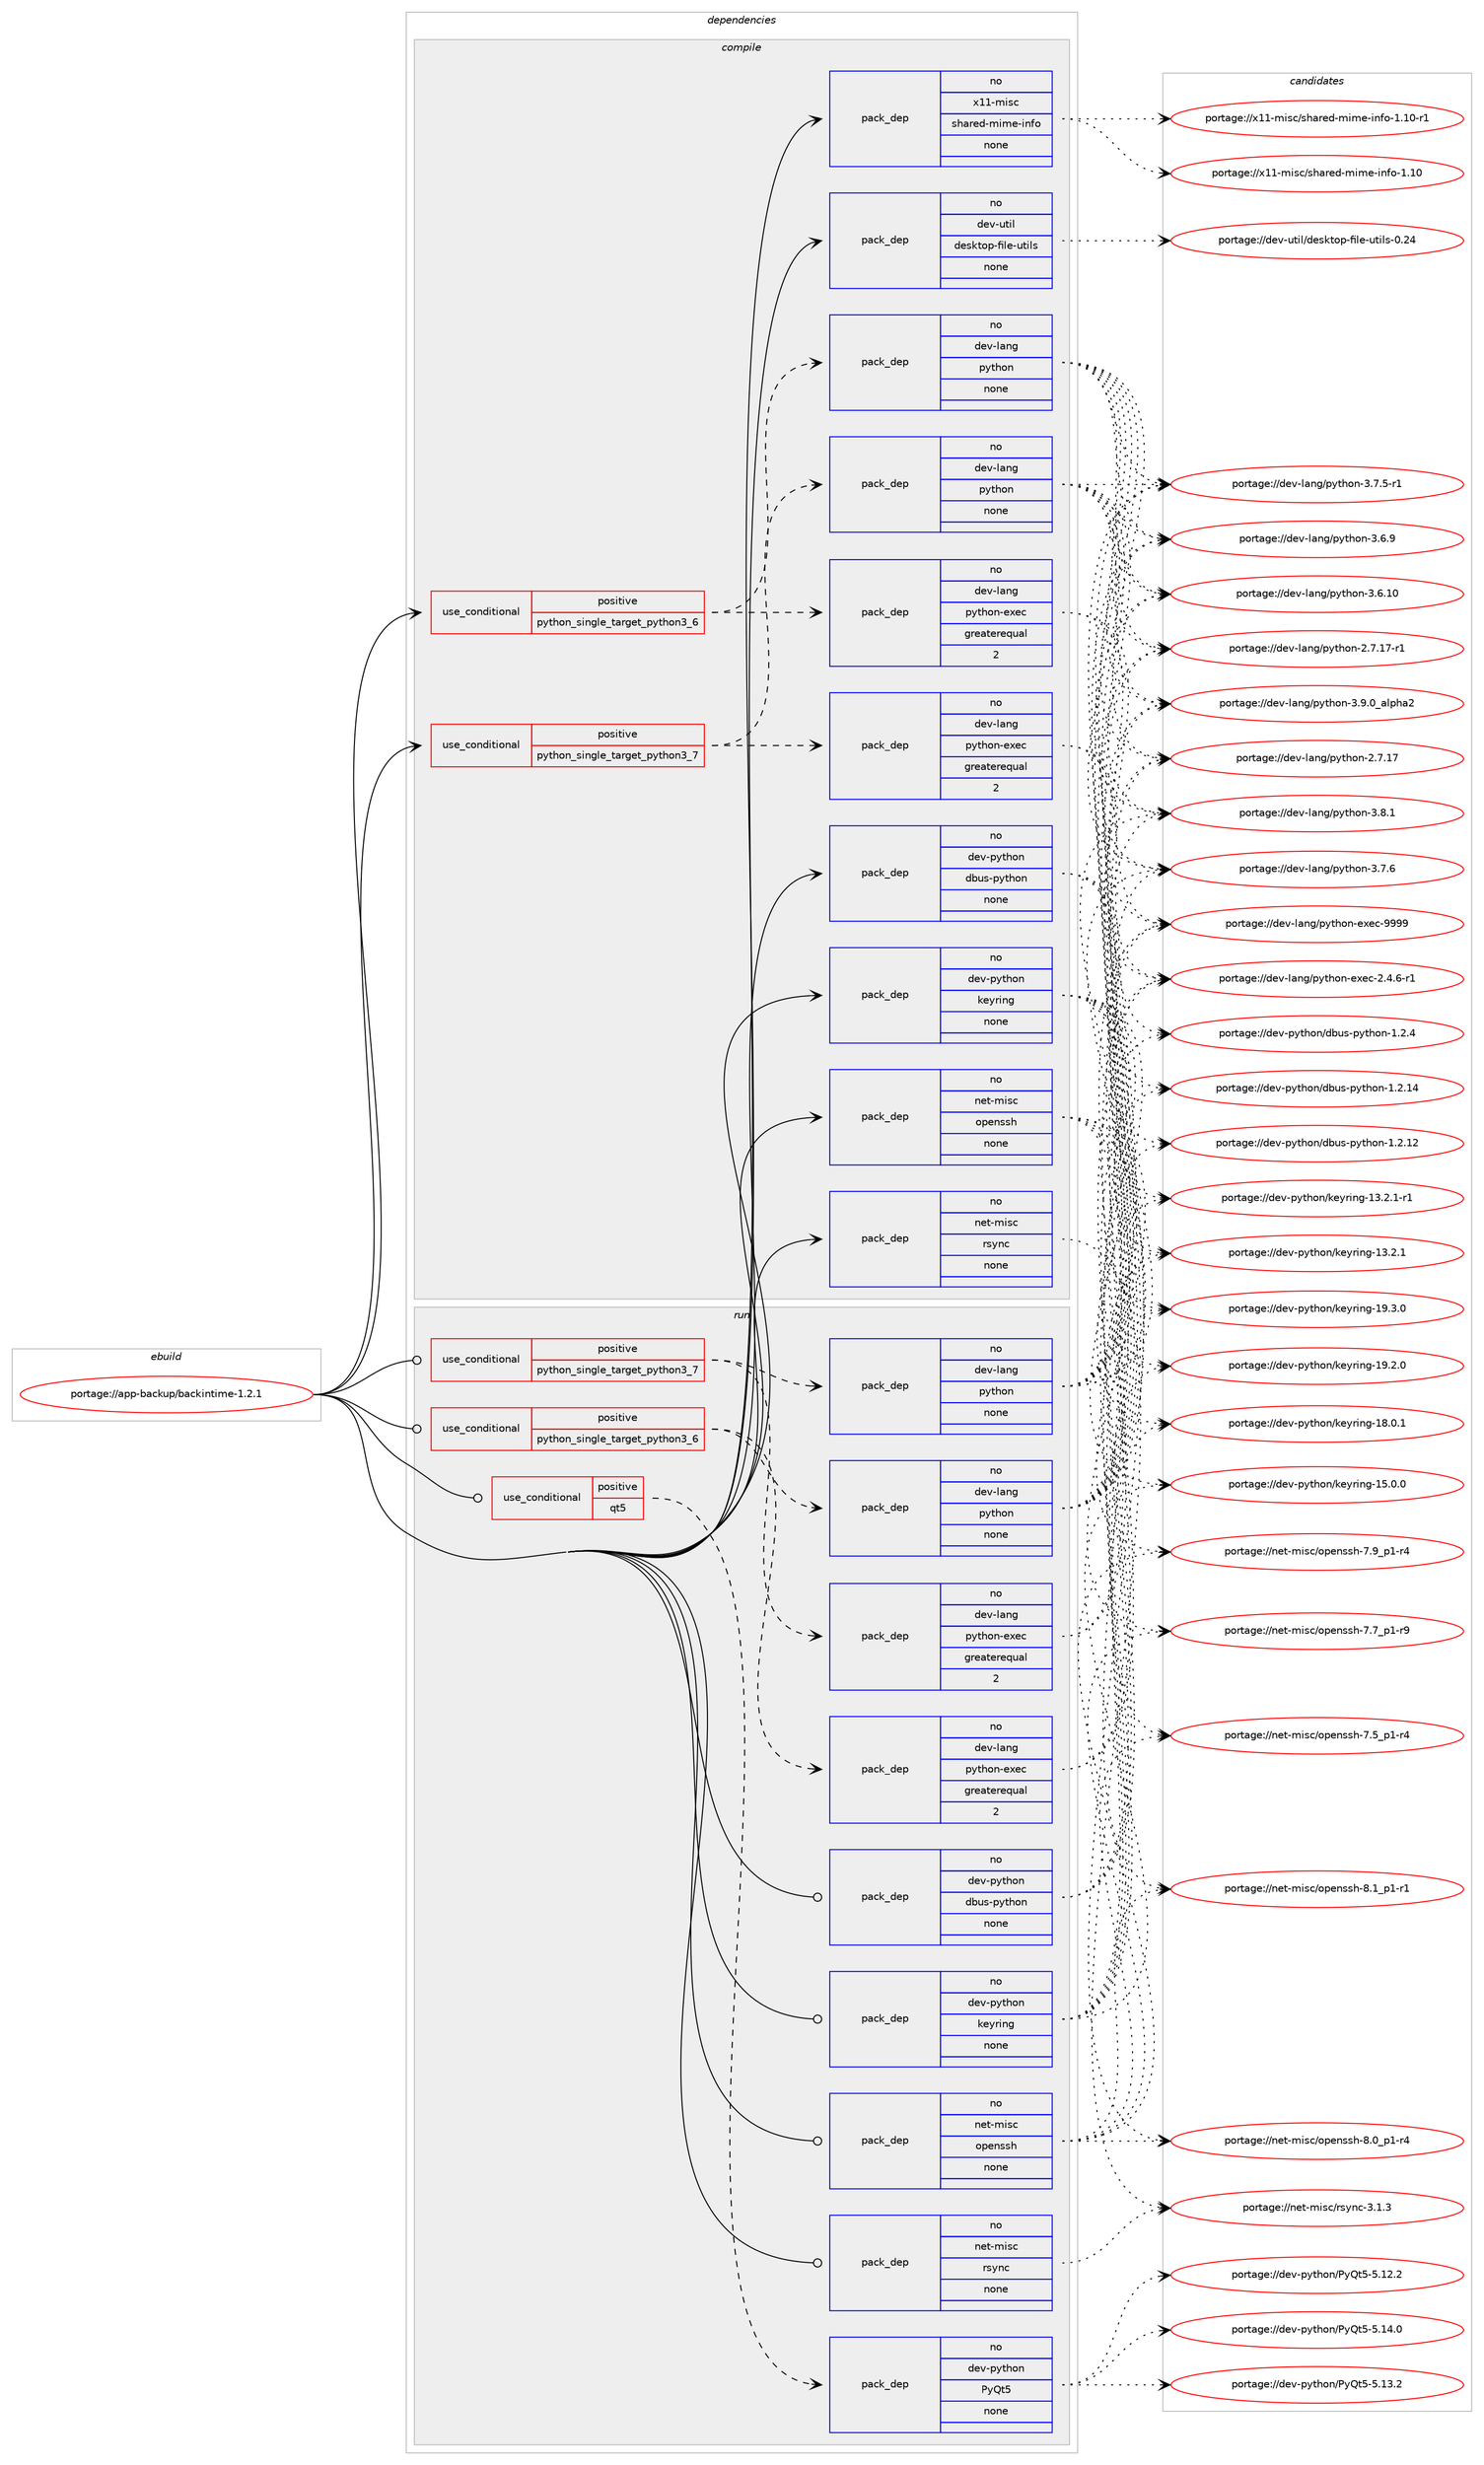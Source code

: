 digraph prolog {

# *************
# Graph options
# *************

newrank=true;
concentrate=true;
compound=true;
graph [rankdir=LR,fontname=Helvetica,fontsize=10,ranksep=1.5];#, ranksep=2.5, nodesep=0.2];
edge  [arrowhead=vee];
node  [fontname=Helvetica,fontsize=10];

# **********
# The ebuild
# **********

subgraph cluster_leftcol {
color=gray;
rank=same;
label=<<i>ebuild</i>>;
id [label="portage://app-backup/backintime-1.2.1", color=red, width=4, href="../app-backup/backintime-1.2.1.svg"];
}

# ****************
# The dependencies
# ****************

subgraph cluster_midcol {
color=gray;
label=<<i>dependencies</i>>;
subgraph cluster_compile {
fillcolor="#eeeeee";
style=filled;
label=<<i>compile</i>>;
subgraph cond152803 {
dependency647696 [label=<<TABLE BORDER="0" CELLBORDER="1" CELLSPACING="0" CELLPADDING="4"><TR><TD ROWSPAN="3" CELLPADDING="10">use_conditional</TD></TR><TR><TD>positive</TD></TR><TR><TD>python_single_target_python3_6</TD></TR></TABLE>>, shape=none, color=red];
subgraph pack486272 {
dependency647697 [label=<<TABLE BORDER="0" CELLBORDER="1" CELLSPACING="0" CELLPADDING="4" WIDTH="220"><TR><TD ROWSPAN="6" CELLPADDING="30">pack_dep</TD></TR><TR><TD WIDTH="110">no</TD></TR><TR><TD>dev-lang</TD></TR><TR><TD>python</TD></TR><TR><TD>none</TD></TR><TR><TD></TD></TR></TABLE>>, shape=none, color=blue];
}
dependency647696:e -> dependency647697:w [weight=20,style="dashed",arrowhead="vee"];
subgraph pack486273 {
dependency647698 [label=<<TABLE BORDER="0" CELLBORDER="1" CELLSPACING="0" CELLPADDING="4" WIDTH="220"><TR><TD ROWSPAN="6" CELLPADDING="30">pack_dep</TD></TR><TR><TD WIDTH="110">no</TD></TR><TR><TD>dev-lang</TD></TR><TR><TD>python-exec</TD></TR><TR><TD>greaterequal</TD></TR><TR><TD>2</TD></TR></TABLE>>, shape=none, color=blue];
}
dependency647696:e -> dependency647698:w [weight=20,style="dashed",arrowhead="vee"];
}
id:e -> dependency647696:w [weight=20,style="solid",arrowhead="vee"];
subgraph cond152804 {
dependency647699 [label=<<TABLE BORDER="0" CELLBORDER="1" CELLSPACING="0" CELLPADDING="4"><TR><TD ROWSPAN="3" CELLPADDING="10">use_conditional</TD></TR><TR><TD>positive</TD></TR><TR><TD>python_single_target_python3_7</TD></TR></TABLE>>, shape=none, color=red];
subgraph pack486274 {
dependency647700 [label=<<TABLE BORDER="0" CELLBORDER="1" CELLSPACING="0" CELLPADDING="4" WIDTH="220"><TR><TD ROWSPAN="6" CELLPADDING="30">pack_dep</TD></TR><TR><TD WIDTH="110">no</TD></TR><TR><TD>dev-lang</TD></TR><TR><TD>python</TD></TR><TR><TD>none</TD></TR><TR><TD></TD></TR></TABLE>>, shape=none, color=blue];
}
dependency647699:e -> dependency647700:w [weight=20,style="dashed",arrowhead="vee"];
subgraph pack486275 {
dependency647701 [label=<<TABLE BORDER="0" CELLBORDER="1" CELLSPACING="0" CELLPADDING="4" WIDTH="220"><TR><TD ROWSPAN="6" CELLPADDING="30">pack_dep</TD></TR><TR><TD WIDTH="110">no</TD></TR><TR><TD>dev-lang</TD></TR><TR><TD>python-exec</TD></TR><TR><TD>greaterequal</TD></TR><TR><TD>2</TD></TR></TABLE>>, shape=none, color=blue];
}
dependency647699:e -> dependency647701:w [weight=20,style="dashed",arrowhead="vee"];
}
id:e -> dependency647699:w [weight=20,style="solid",arrowhead="vee"];
subgraph pack486276 {
dependency647702 [label=<<TABLE BORDER="0" CELLBORDER="1" CELLSPACING="0" CELLPADDING="4" WIDTH="220"><TR><TD ROWSPAN="6" CELLPADDING="30">pack_dep</TD></TR><TR><TD WIDTH="110">no</TD></TR><TR><TD>dev-python</TD></TR><TR><TD>dbus-python</TD></TR><TR><TD>none</TD></TR><TR><TD></TD></TR></TABLE>>, shape=none, color=blue];
}
id:e -> dependency647702:w [weight=20,style="solid",arrowhead="vee"];
subgraph pack486277 {
dependency647703 [label=<<TABLE BORDER="0" CELLBORDER="1" CELLSPACING="0" CELLPADDING="4" WIDTH="220"><TR><TD ROWSPAN="6" CELLPADDING="30">pack_dep</TD></TR><TR><TD WIDTH="110">no</TD></TR><TR><TD>dev-python</TD></TR><TR><TD>keyring</TD></TR><TR><TD>none</TD></TR><TR><TD></TD></TR></TABLE>>, shape=none, color=blue];
}
id:e -> dependency647703:w [weight=20,style="solid",arrowhead="vee"];
subgraph pack486278 {
dependency647704 [label=<<TABLE BORDER="0" CELLBORDER="1" CELLSPACING="0" CELLPADDING="4" WIDTH="220"><TR><TD ROWSPAN="6" CELLPADDING="30">pack_dep</TD></TR><TR><TD WIDTH="110">no</TD></TR><TR><TD>dev-util</TD></TR><TR><TD>desktop-file-utils</TD></TR><TR><TD>none</TD></TR><TR><TD></TD></TR></TABLE>>, shape=none, color=blue];
}
id:e -> dependency647704:w [weight=20,style="solid",arrowhead="vee"];
subgraph pack486279 {
dependency647705 [label=<<TABLE BORDER="0" CELLBORDER="1" CELLSPACING="0" CELLPADDING="4" WIDTH="220"><TR><TD ROWSPAN="6" CELLPADDING="30">pack_dep</TD></TR><TR><TD WIDTH="110">no</TD></TR><TR><TD>net-misc</TD></TR><TR><TD>openssh</TD></TR><TR><TD>none</TD></TR><TR><TD></TD></TR></TABLE>>, shape=none, color=blue];
}
id:e -> dependency647705:w [weight=20,style="solid",arrowhead="vee"];
subgraph pack486280 {
dependency647706 [label=<<TABLE BORDER="0" CELLBORDER="1" CELLSPACING="0" CELLPADDING="4" WIDTH="220"><TR><TD ROWSPAN="6" CELLPADDING="30">pack_dep</TD></TR><TR><TD WIDTH="110">no</TD></TR><TR><TD>net-misc</TD></TR><TR><TD>rsync</TD></TR><TR><TD>none</TD></TR><TR><TD></TD></TR></TABLE>>, shape=none, color=blue];
}
id:e -> dependency647706:w [weight=20,style="solid",arrowhead="vee"];
subgraph pack486281 {
dependency647707 [label=<<TABLE BORDER="0" CELLBORDER="1" CELLSPACING="0" CELLPADDING="4" WIDTH="220"><TR><TD ROWSPAN="6" CELLPADDING="30">pack_dep</TD></TR><TR><TD WIDTH="110">no</TD></TR><TR><TD>x11-misc</TD></TR><TR><TD>shared-mime-info</TD></TR><TR><TD>none</TD></TR><TR><TD></TD></TR></TABLE>>, shape=none, color=blue];
}
id:e -> dependency647707:w [weight=20,style="solid",arrowhead="vee"];
}
subgraph cluster_compileandrun {
fillcolor="#eeeeee";
style=filled;
label=<<i>compile and run</i>>;
}
subgraph cluster_run {
fillcolor="#eeeeee";
style=filled;
label=<<i>run</i>>;
subgraph cond152805 {
dependency647708 [label=<<TABLE BORDER="0" CELLBORDER="1" CELLSPACING="0" CELLPADDING="4"><TR><TD ROWSPAN="3" CELLPADDING="10">use_conditional</TD></TR><TR><TD>positive</TD></TR><TR><TD>python_single_target_python3_6</TD></TR></TABLE>>, shape=none, color=red];
subgraph pack486282 {
dependency647709 [label=<<TABLE BORDER="0" CELLBORDER="1" CELLSPACING="0" CELLPADDING="4" WIDTH="220"><TR><TD ROWSPAN="6" CELLPADDING="30">pack_dep</TD></TR><TR><TD WIDTH="110">no</TD></TR><TR><TD>dev-lang</TD></TR><TR><TD>python</TD></TR><TR><TD>none</TD></TR><TR><TD></TD></TR></TABLE>>, shape=none, color=blue];
}
dependency647708:e -> dependency647709:w [weight=20,style="dashed",arrowhead="vee"];
subgraph pack486283 {
dependency647710 [label=<<TABLE BORDER="0" CELLBORDER="1" CELLSPACING="0" CELLPADDING="4" WIDTH="220"><TR><TD ROWSPAN="6" CELLPADDING="30">pack_dep</TD></TR><TR><TD WIDTH="110">no</TD></TR><TR><TD>dev-lang</TD></TR><TR><TD>python-exec</TD></TR><TR><TD>greaterequal</TD></TR><TR><TD>2</TD></TR></TABLE>>, shape=none, color=blue];
}
dependency647708:e -> dependency647710:w [weight=20,style="dashed",arrowhead="vee"];
}
id:e -> dependency647708:w [weight=20,style="solid",arrowhead="odot"];
subgraph cond152806 {
dependency647711 [label=<<TABLE BORDER="0" CELLBORDER="1" CELLSPACING="0" CELLPADDING="4"><TR><TD ROWSPAN="3" CELLPADDING="10">use_conditional</TD></TR><TR><TD>positive</TD></TR><TR><TD>python_single_target_python3_7</TD></TR></TABLE>>, shape=none, color=red];
subgraph pack486284 {
dependency647712 [label=<<TABLE BORDER="0" CELLBORDER="1" CELLSPACING="0" CELLPADDING="4" WIDTH="220"><TR><TD ROWSPAN="6" CELLPADDING="30">pack_dep</TD></TR><TR><TD WIDTH="110">no</TD></TR><TR><TD>dev-lang</TD></TR><TR><TD>python</TD></TR><TR><TD>none</TD></TR><TR><TD></TD></TR></TABLE>>, shape=none, color=blue];
}
dependency647711:e -> dependency647712:w [weight=20,style="dashed",arrowhead="vee"];
subgraph pack486285 {
dependency647713 [label=<<TABLE BORDER="0" CELLBORDER="1" CELLSPACING="0" CELLPADDING="4" WIDTH="220"><TR><TD ROWSPAN="6" CELLPADDING="30">pack_dep</TD></TR><TR><TD WIDTH="110">no</TD></TR><TR><TD>dev-lang</TD></TR><TR><TD>python-exec</TD></TR><TR><TD>greaterequal</TD></TR><TR><TD>2</TD></TR></TABLE>>, shape=none, color=blue];
}
dependency647711:e -> dependency647713:w [weight=20,style="dashed",arrowhead="vee"];
}
id:e -> dependency647711:w [weight=20,style="solid",arrowhead="odot"];
subgraph cond152807 {
dependency647714 [label=<<TABLE BORDER="0" CELLBORDER="1" CELLSPACING="0" CELLPADDING="4"><TR><TD ROWSPAN="3" CELLPADDING="10">use_conditional</TD></TR><TR><TD>positive</TD></TR><TR><TD>qt5</TD></TR></TABLE>>, shape=none, color=red];
subgraph pack486286 {
dependency647715 [label=<<TABLE BORDER="0" CELLBORDER="1" CELLSPACING="0" CELLPADDING="4" WIDTH="220"><TR><TD ROWSPAN="6" CELLPADDING="30">pack_dep</TD></TR><TR><TD WIDTH="110">no</TD></TR><TR><TD>dev-python</TD></TR><TR><TD>PyQt5</TD></TR><TR><TD>none</TD></TR><TR><TD></TD></TR></TABLE>>, shape=none, color=blue];
}
dependency647714:e -> dependency647715:w [weight=20,style="dashed",arrowhead="vee"];
}
id:e -> dependency647714:w [weight=20,style="solid",arrowhead="odot"];
subgraph pack486287 {
dependency647716 [label=<<TABLE BORDER="0" CELLBORDER="1" CELLSPACING="0" CELLPADDING="4" WIDTH="220"><TR><TD ROWSPAN="6" CELLPADDING="30">pack_dep</TD></TR><TR><TD WIDTH="110">no</TD></TR><TR><TD>dev-python</TD></TR><TR><TD>dbus-python</TD></TR><TR><TD>none</TD></TR><TR><TD></TD></TR></TABLE>>, shape=none, color=blue];
}
id:e -> dependency647716:w [weight=20,style="solid",arrowhead="odot"];
subgraph pack486288 {
dependency647717 [label=<<TABLE BORDER="0" CELLBORDER="1" CELLSPACING="0" CELLPADDING="4" WIDTH="220"><TR><TD ROWSPAN="6" CELLPADDING="30">pack_dep</TD></TR><TR><TD WIDTH="110">no</TD></TR><TR><TD>dev-python</TD></TR><TR><TD>keyring</TD></TR><TR><TD>none</TD></TR><TR><TD></TD></TR></TABLE>>, shape=none, color=blue];
}
id:e -> dependency647717:w [weight=20,style="solid",arrowhead="odot"];
subgraph pack486289 {
dependency647718 [label=<<TABLE BORDER="0" CELLBORDER="1" CELLSPACING="0" CELLPADDING="4" WIDTH="220"><TR><TD ROWSPAN="6" CELLPADDING="30">pack_dep</TD></TR><TR><TD WIDTH="110">no</TD></TR><TR><TD>net-misc</TD></TR><TR><TD>openssh</TD></TR><TR><TD>none</TD></TR><TR><TD></TD></TR></TABLE>>, shape=none, color=blue];
}
id:e -> dependency647718:w [weight=20,style="solid",arrowhead="odot"];
subgraph pack486290 {
dependency647719 [label=<<TABLE BORDER="0" CELLBORDER="1" CELLSPACING="0" CELLPADDING="4" WIDTH="220"><TR><TD ROWSPAN="6" CELLPADDING="30">pack_dep</TD></TR><TR><TD WIDTH="110">no</TD></TR><TR><TD>net-misc</TD></TR><TR><TD>rsync</TD></TR><TR><TD>none</TD></TR><TR><TD></TD></TR></TABLE>>, shape=none, color=blue];
}
id:e -> dependency647719:w [weight=20,style="solid",arrowhead="odot"];
}
}

# **************
# The candidates
# **************

subgraph cluster_choices {
rank=same;
color=gray;
label=<<i>candidates</i>>;

subgraph choice486272 {
color=black;
nodesep=1;
choice10010111845108971101034711212111610411111045514657464895971081121049750 [label="portage://dev-lang/python-3.9.0_alpha2", color=red, width=4,href="../dev-lang/python-3.9.0_alpha2.svg"];
choice100101118451089711010347112121116104111110455146564649 [label="portage://dev-lang/python-3.8.1", color=red, width=4,href="../dev-lang/python-3.8.1.svg"];
choice100101118451089711010347112121116104111110455146554654 [label="portage://dev-lang/python-3.7.6", color=red, width=4,href="../dev-lang/python-3.7.6.svg"];
choice1001011184510897110103471121211161041111104551465546534511449 [label="portage://dev-lang/python-3.7.5-r1", color=red, width=4,href="../dev-lang/python-3.7.5-r1.svg"];
choice100101118451089711010347112121116104111110455146544657 [label="portage://dev-lang/python-3.6.9", color=red, width=4,href="../dev-lang/python-3.6.9.svg"];
choice10010111845108971101034711212111610411111045514654464948 [label="portage://dev-lang/python-3.6.10", color=red, width=4,href="../dev-lang/python-3.6.10.svg"];
choice100101118451089711010347112121116104111110455046554649554511449 [label="portage://dev-lang/python-2.7.17-r1", color=red, width=4,href="../dev-lang/python-2.7.17-r1.svg"];
choice10010111845108971101034711212111610411111045504655464955 [label="portage://dev-lang/python-2.7.17", color=red, width=4,href="../dev-lang/python-2.7.17.svg"];
dependency647697:e -> choice10010111845108971101034711212111610411111045514657464895971081121049750:w [style=dotted,weight="100"];
dependency647697:e -> choice100101118451089711010347112121116104111110455146564649:w [style=dotted,weight="100"];
dependency647697:e -> choice100101118451089711010347112121116104111110455146554654:w [style=dotted,weight="100"];
dependency647697:e -> choice1001011184510897110103471121211161041111104551465546534511449:w [style=dotted,weight="100"];
dependency647697:e -> choice100101118451089711010347112121116104111110455146544657:w [style=dotted,weight="100"];
dependency647697:e -> choice10010111845108971101034711212111610411111045514654464948:w [style=dotted,weight="100"];
dependency647697:e -> choice100101118451089711010347112121116104111110455046554649554511449:w [style=dotted,weight="100"];
dependency647697:e -> choice10010111845108971101034711212111610411111045504655464955:w [style=dotted,weight="100"];
}
subgraph choice486273 {
color=black;
nodesep=1;
choice10010111845108971101034711212111610411111045101120101994557575757 [label="portage://dev-lang/python-exec-9999", color=red, width=4,href="../dev-lang/python-exec-9999.svg"];
choice10010111845108971101034711212111610411111045101120101994550465246544511449 [label="portage://dev-lang/python-exec-2.4.6-r1", color=red, width=4,href="../dev-lang/python-exec-2.4.6-r1.svg"];
dependency647698:e -> choice10010111845108971101034711212111610411111045101120101994557575757:w [style=dotted,weight="100"];
dependency647698:e -> choice10010111845108971101034711212111610411111045101120101994550465246544511449:w [style=dotted,weight="100"];
}
subgraph choice486274 {
color=black;
nodesep=1;
choice10010111845108971101034711212111610411111045514657464895971081121049750 [label="portage://dev-lang/python-3.9.0_alpha2", color=red, width=4,href="../dev-lang/python-3.9.0_alpha2.svg"];
choice100101118451089711010347112121116104111110455146564649 [label="portage://dev-lang/python-3.8.1", color=red, width=4,href="../dev-lang/python-3.8.1.svg"];
choice100101118451089711010347112121116104111110455146554654 [label="portage://dev-lang/python-3.7.6", color=red, width=4,href="../dev-lang/python-3.7.6.svg"];
choice1001011184510897110103471121211161041111104551465546534511449 [label="portage://dev-lang/python-3.7.5-r1", color=red, width=4,href="../dev-lang/python-3.7.5-r1.svg"];
choice100101118451089711010347112121116104111110455146544657 [label="portage://dev-lang/python-3.6.9", color=red, width=4,href="../dev-lang/python-3.6.9.svg"];
choice10010111845108971101034711212111610411111045514654464948 [label="portage://dev-lang/python-3.6.10", color=red, width=4,href="../dev-lang/python-3.6.10.svg"];
choice100101118451089711010347112121116104111110455046554649554511449 [label="portage://dev-lang/python-2.7.17-r1", color=red, width=4,href="../dev-lang/python-2.7.17-r1.svg"];
choice10010111845108971101034711212111610411111045504655464955 [label="portage://dev-lang/python-2.7.17", color=red, width=4,href="../dev-lang/python-2.7.17.svg"];
dependency647700:e -> choice10010111845108971101034711212111610411111045514657464895971081121049750:w [style=dotted,weight="100"];
dependency647700:e -> choice100101118451089711010347112121116104111110455146564649:w [style=dotted,weight="100"];
dependency647700:e -> choice100101118451089711010347112121116104111110455146554654:w [style=dotted,weight="100"];
dependency647700:e -> choice1001011184510897110103471121211161041111104551465546534511449:w [style=dotted,weight="100"];
dependency647700:e -> choice100101118451089711010347112121116104111110455146544657:w [style=dotted,weight="100"];
dependency647700:e -> choice10010111845108971101034711212111610411111045514654464948:w [style=dotted,weight="100"];
dependency647700:e -> choice100101118451089711010347112121116104111110455046554649554511449:w [style=dotted,weight="100"];
dependency647700:e -> choice10010111845108971101034711212111610411111045504655464955:w [style=dotted,weight="100"];
}
subgraph choice486275 {
color=black;
nodesep=1;
choice10010111845108971101034711212111610411111045101120101994557575757 [label="portage://dev-lang/python-exec-9999", color=red, width=4,href="../dev-lang/python-exec-9999.svg"];
choice10010111845108971101034711212111610411111045101120101994550465246544511449 [label="portage://dev-lang/python-exec-2.4.6-r1", color=red, width=4,href="../dev-lang/python-exec-2.4.6-r1.svg"];
dependency647701:e -> choice10010111845108971101034711212111610411111045101120101994557575757:w [style=dotted,weight="100"];
dependency647701:e -> choice10010111845108971101034711212111610411111045101120101994550465246544511449:w [style=dotted,weight="100"];
}
subgraph choice486276 {
color=black;
nodesep=1;
choice10010111845112121116104111110471009811711545112121116104111110454946504652 [label="portage://dev-python/dbus-python-1.2.4", color=red, width=4,href="../dev-python/dbus-python-1.2.4.svg"];
choice1001011184511212111610411111047100981171154511212111610411111045494650464952 [label="portage://dev-python/dbus-python-1.2.14", color=red, width=4,href="../dev-python/dbus-python-1.2.14.svg"];
choice1001011184511212111610411111047100981171154511212111610411111045494650464950 [label="portage://dev-python/dbus-python-1.2.12", color=red, width=4,href="../dev-python/dbus-python-1.2.12.svg"];
dependency647702:e -> choice10010111845112121116104111110471009811711545112121116104111110454946504652:w [style=dotted,weight="100"];
dependency647702:e -> choice1001011184511212111610411111047100981171154511212111610411111045494650464952:w [style=dotted,weight="100"];
dependency647702:e -> choice1001011184511212111610411111047100981171154511212111610411111045494650464950:w [style=dotted,weight="100"];
}
subgraph choice486277 {
color=black;
nodesep=1;
choice100101118451121211161041111104710710112111410511010345495746514648 [label="portage://dev-python/keyring-19.3.0", color=red, width=4,href="../dev-python/keyring-19.3.0.svg"];
choice100101118451121211161041111104710710112111410511010345495746504648 [label="portage://dev-python/keyring-19.2.0", color=red, width=4,href="../dev-python/keyring-19.2.0.svg"];
choice100101118451121211161041111104710710112111410511010345495646484649 [label="portage://dev-python/keyring-18.0.1", color=red, width=4,href="../dev-python/keyring-18.0.1.svg"];
choice100101118451121211161041111104710710112111410511010345495346484648 [label="portage://dev-python/keyring-15.0.0", color=red, width=4,href="../dev-python/keyring-15.0.0.svg"];
choice1001011184511212111610411111047107101121114105110103454951465046494511449 [label="portage://dev-python/keyring-13.2.1-r1", color=red, width=4,href="../dev-python/keyring-13.2.1-r1.svg"];
choice100101118451121211161041111104710710112111410511010345495146504649 [label="portage://dev-python/keyring-13.2.1", color=red, width=4,href="../dev-python/keyring-13.2.1.svg"];
dependency647703:e -> choice100101118451121211161041111104710710112111410511010345495746514648:w [style=dotted,weight="100"];
dependency647703:e -> choice100101118451121211161041111104710710112111410511010345495746504648:w [style=dotted,weight="100"];
dependency647703:e -> choice100101118451121211161041111104710710112111410511010345495646484649:w [style=dotted,weight="100"];
dependency647703:e -> choice100101118451121211161041111104710710112111410511010345495346484648:w [style=dotted,weight="100"];
dependency647703:e -> choice1001011184511212111610411111047107101121114105110103454951465046494511449:w [style=dotted,weight="100"];
dependency647703:e -> choice100101118451121211161041111104710710112111410511010345495146504649:w [style=dotted,weight="100"];
}
subgraph choice486278 {
color=black;
nodesep=1;
choice100101118451171161051084710010111510711611111245102105108101451171161051081154548465052 [label="portage://dev-util/desktop-file-utils-0.24", color=red, width=4,href="../dev-util/desktop-file-utils-0.24.svg"];
dependency647704:e -> choice100101118451171161051084710010111510711611111245102105108101451171161051081154548465052:w [style=dotted,weight="100"];
}
subgraph choice486279 {
color=black;
nodesep=1;
choice1101011164510910511599471111121011101151151044556464995112494511449 [label="portage://net-misc/openssh-8.1_p1-r1", color=red, width=4,href="../net-misc/openssh-8.1_p1-r1.svg"];
choice1101011164510910511599471111121011101151151044556464895112494511452 [label="portage://net-misc/openssh-8.0_p1-r4", color=red, width=4,href="../net-misc/openssh-8.0_p1-r4.svg"];
choice1101011164510910511599471111121011101151151044555465795112494511452 [label="portage://net-misc/openssh-7.9_p1-r4", color=red, width=4,href="../net-misc/openssh-7.9_p1-r4.svg"];
choice1101011164510910511599471111121011101151151044555465595112494511457 [label="portage://net-misc/openssh-7.7_p1-r9", color=red, width=4,href="../net-misc/openssh-7.7_p1-r9.svg"];
choice1101011164510910511599471111121011101151151044555465395112494511452 [label="portage://net-misc/openssh-7.5_p1-r4", color=red, width=4,href="../net-misc/openssh-7.5_p1-r4.svg"];
dependency647705:e -> choice1101011164510910511599471111121011101151151044556464995112494511449:w [style=dotted,weight="100"];
dependency647705:e -> choice1101011164510910511599471111121011101151151044556464895112494511452:w [style=dotted,weight="100"];
dependency647705:e -> choice1101011164510910511599471111121011101151151044555465795112494511452:w [style=dotted,weight="100"];
dependency647705:e -> choice1101011164510910511599471111121011101151151044555465595112494511457:w [style=dotted,weight="100"];
dependency647705:e -> choice1101011164510910511599471111121011101151151044555465395112494511452:w [style=dotted,weight="100"];
}
subgraph choice486280 {
color=black;
nodesep=1;
choice11010111645109105115994711411512111099455146494651 [label="portage://net-misc/rsync-3.1.3", color=red, width=4,href="../net-misc/rsync-3.1.3.svg"];
dependency647706:e -> choice11010111645109105115994711411512111099455146494651:w [style=dotted,weight="100"];
}
subgraph choice486281 {
color=black;
nodesep=1;
choice120494945109105115994711510497114101100451091051091014510511010211145494649484511449 [label="portage://x11-misc/shared-mime-info-1.10-r1", color=red, width=4,href="../x11-misc/shared-mime-info-1.10-r1.svg"];
choice12049494510910511599471151049711410110045109105109101451051101021114549464948 [label="portage://x11-misc/shared-mime-info-1.10", color=red, width=4,href="../x11-misc/shared-mime-info-1.10.svg"];
dependency647707:e -> choice120494945109105115994711510497114101100451091051091014510511010211145494649484511449:w [style=dotted,weight="100"];
dependency647707:e -> choice12049494510910511599471151049711410110045109105109101451051101021114549464948:w [style=dotted,weight="100"];
}
subgraph choice486282 {
color=black;
nodesep=1;
choice10010111845108971101034711212111610411111045514657464895971081121049750 [label="portage://dev-lang/python-3.9.0_alpha2", color=red, width=4,href="../dev-lang/python-3.9.0_alpha2.svg"];
choice100101118451089711010347112121116104111110455146564649 [label="portage://dev-lang/python-3.8.1", color=red, width=4,href="../dev-lang/python-3.8.1.svg"];
choice100101118451089711010347112121116104111110455146554654 [label="portage://dev-lang/python-3.7.6", color=red, width=4,href="../dev-lang/python-3.7.6.svg"];
choice1001011184510897110103471121211161041111104551465546534511449 [label="portage://dev-lang/python-3.7.5-r1", color=red, width=4,href="../dev-lang/python-3.7.5-r1.svg"];
choice100101118451089711010347112121116104111110455146544657 [label="portage://dev-lang/python-3.6.9", color=red, width=4,href="../dev-lang/python-3.6.9.svg"];
choice10010111845108971101034711212111610411111045514654464948 [label="portage://dev-lang/python-3.6.10", color=red, width=4,href="../dev-lang/python-3.6.10.svg"];
choice100101118451089711010347112121116104111110455046554649554511449 [label="portage://dev-lang/python-2.7.17-r1", color=red, width=4,href="../dev-lang/python-2.7.17-r1.svg"];
choice10010111845108971101034711212111610411111045504655464955 [label="portage://dev-lang/python-2.7.17", color=red, width=4,href="../dev-lang/python-2.7.17.svg"];
dependency647709:e -> choice10010111845108971101034711212111610411111045514657464895971081121049750:w [style=dotted,weight="100"];
dependency647709:e -> choice100101118451089711010347112121116104111110455146564649:w [style=dotted,weight="100"];
dependency647709:e -> choice100101118451089711010347112121116104111110455146554654:w [style=dotted,weight="100"];
dependency647709:e -> choice1001011184510897110103471121211161041111104551465546534511449:w [style=dotted,weight="100"];
dependency647709:e -> choice100101118451089711010347112121116104111110455146544657:w [style=dotted,weight="100"];
dependency647709:e -> choice10010111845108971101034711212111610411111045514654464948:w [style=dotted,weight="100"];
dependency647709:e -> choice100101118451089711010347112121116104111110455046554649554511449:w [style=dotted,weight="100"];
dependency647709:e -> choice10010111845108971101034711212111610411111045504655464955:w [style=dotted,weight="100"];
}
subgraph choice486283 {
color=black;
nodesep=1;
choice10010111845108971101034711212111610411111045101120101994557575757 [label="portage://dev-lang/python-exec-9999", color=red, width=4,href="../dev-lang/python-exec-9999.svg"];
choice10010111845108971101034711212111610411111045101120101994550465246544511449 [label="portage://dev-lang/python-exec-2.4.6-r1", color=red, width=4,href="../dev-lang/python-exec-2.4.6-r1.svg"];
dependency647710:e -> choice10010111845108971101034711212111610411111045101120101994557575757:w [style=dotted,weight="100"];
dependency647710:e -> choice10010111845108971101034711212111610411111045101120101994550465246544511449:w [style=dotted,weight="100"];
}
subgraph choice486284 {
color=black;
nodesep=1;
choice10010111845108971101034711212111610411111045514657464895971081121049750 [label="portage://dev-lang/python-3.9.0_alpha2", color=red, width=4,href="../dev-lang/python-3.9.0_alpha2.svg"];
choice100101118451089711010347112121116104111110455146564649 [label="portage://dev-lang/python-3.8.1", color=red, width=4,href="../dev-lang/python-3.8.1.svg"];
choice100101118451089711010347112121116104111110455146554654 [label="portage://dev-lang/python-3.7.6", color=red, width=4,href="../dev-lang/python-3.7.6.svg"];
choice1001011184510897110103471121211161041111104551465546534511449 [label="portage://dev-lang/python-3.7.5-r1", color=red, width=4,href="../dev-lang/python-3.7.5-r1.svg"];
choice100101118451089711010347112121116104111110455146544657 [label="portage://dev-lang/python-3.6.9", color=red, width=4,href="../dev-lang/python-3.6.9.svg"];
choice10010111845108971101034711212111610411111045514654464948 [label="portage://dev-lang/python-3.6.10", color=red, width=4,href="../dev-lang/python-3.6.10.svg"];
choice100101118451089711010347112121116104111110455046554649554511449 [label="portage://dev-lang/python-2.7.17-r1", color=red, width=4,href="../dev-lang/python-2.7.17-r1.svg"];
choice10010111845108971101034711212111610411111045504655464955 [label="portage://dev-lang/python-2.7.17", color=red, width=4,href="../dev-lang/python-2.7.17.svg"];
dependency647712:e -> choice10010111845108971101034711212111610411111045514657464895971081121049750:w [style=dotted,weight="100"];
dependency647712:e -> choice100101118451089711010347112121116104111110455146564649:w [style=dotted,weight="100"];
dependency647712:e -> choice100101118451089711010347112121116104111110455146554654:w [style=dotted,weight="100"];
dependency647712:e -> choice1001011184510897110103471121211161041111104551465546534511449:w [style=dotted,weight="100"];
dependency647712:e -> choice100101118451089711010347112121116104111110455146544657:w [style=dotted,weight="100"];
dependency647712:e -> choice10010111845108971101034711212111610411111045514654464948:w [style=dotted,weight="100"];
dependency647712:e -> choice100101118451089711010347112121116104111110455046554649554511449:w [style=dotted,weight="100"];
dependency647712:e -> choice10010111845108971101034711212111610411111045504655464955:w [style=dotted,weight="100"];
}
subgraph choice486285 {
color=black;
nodesep=1;
choice10010111845108971101034711212111610411111045101120101994557575757 [label="portage://dev-lang/python-exec-9999", color=red, width=4,href="../dev-lang/python-exec-9999.svg"];
choice10010111845108971101034711212111610411111045101120101994550465246544511449 [label="portage://dev-lang/python-exec-2.4.6-r1", color=red, width=4,href="../dev-lang/python-exec-2.4.6-r1.svg"];
dependency647713:e -> choice10010111845108971101034711212111610411111045101120101994557575757:w [style=dotted,weight="100"];
dependency647713:e -> choice10010111845108971101034711212111610411111045101120101994550465246544511449:w [style=dotted,weight="100"];
}
subgraph choice486286 {
color=black;
nodesep=1;
choice100101118451121211161041111104780121811165345534649524648 [label="portage://dev-python/PyQt5-5.14.0", color=red, width=4,href="../dev-python/PyQt5-5.14.0.svg"];
choice100101118451121211161041111104780121811165345534649514650 [label="portage://dev-python/PyQt5-5.13.2", color=red, width=4,href="../dev-python/PyQt5-5.13.2.svg"];
choice100101118451121211161041111104780121811165345534649504650 [label="portage://dev-python/PyQt5-5.12.2", color=red, width=4,href="../dev-python/PyQt5-5.12.2.svg"];
dependency647715:e -> choice100101118451121211161041111104780121811165345534649524648:w [style=dotted,weight="100"];
dependency647715:e -> choice100101118451121211161041111104780121811165345534649514650:w [style=dotted,weight="100"];
dependency647715:e -> choice100101118451121211161041111104780121811165345534649504650:w [style=dotted,weight="100"];
}
subgraph choice486287 {
color=black;
nodesep=1;
choice10010111845112121116104111110471009811711545112121116104111110454946504652 [label="portage://dev-python/dbus-python-1.2.4", color=red, width=4,href="../dev-python/dbus-python-1.2.4.svg"];
choice1001011184511212111610411111047100981171154511212111610411111045494650464952 [label="portage://dev-python/dbus-python-1.2.14", color=red, width=4,href="../dev-python/dbus-python-1.2.14.svg"];
choice1001011184511212111610411111047100981171154511212111610411111045494650464950 [label="portage://dev-python/dbus-python-1.2.12", color=red, width=4,href="../dev-python/dbus-python-1.2.12.svg"];
dependency647716:e -> choice10010111845112121116104111110471009811711545112121116104111110454946504652:w [style=dotted,weight="100"];
dependency647716:e -> choice1001011184511212111610411111047100981171154511212111610411111045494650464952:w [style=dotted,weight="100"];
dependency647716:e -> choice1001011184511212111610411111047100981171154511212111610411111045494650464950:w [style=dotted,weight="100"];
}
subgraph choice486288 {
color=black;
nodesep=1;
choice100101118451121211161041111104710710112111410511010345495746514648 [label="portage://dev-python/keyring-19.3.0", color=red, width=4,href="../dev-python/keyring-19.3.0.svg"];
choice100101118451121211161041111104710710112111410511010345495746504648 [label="portage://dev-python/keyring-19.2.0", color=red, width=4,href="../dev-python/keyring-19.2.0.svg"];
choice100101118451121211161041111104710710112111410511010345495646484649 [label="portage://dev-python/keyring-18.0.1", color=red, width=4,href="../dev-python/keyring-18.0.1.svg"];
choice100101118451121211161041111104710710112111410511010345495346484648 [label="portage://dev-python/keyring-15.0.0", color=red, width=4,href="../dev-python/keyring-15.0.0.svg"];
choice1001011184511212111610411111047107101121114105110103454951465046494511449 [label="portage://dev-python/keyring-13.2.1-r1", color=red, width=4,href="../dev-python/keyring-13.2.1-r1.svg"];
choice100101118451121211161041111104710710112111410511010345495146504649 [label="portage://dev-python/keyring-13.2.1", color=red, width=4,href="../dev-python/keyring-13.2.1.svg"];
dependency647717:e -> choice100101118451121211161041111104710710112111410511010345495746514648:w [style=dotted,weight="100"];
dependency647717:e -> choice100101118451121211161041111104710710112111410511010345495746504648:w [style=dotted,weight="100"];
dependency647717:e -> choice100101118451121211161041111104710710112111410511010345495646484649:w [style=dotted,weight="100"];
dependency647717:e -> choice100101118451121211161041111104710710112111410511010345495346484648:w [style=dotted,weight="100"];
dependency647717:e -> choice1001011184511212111610411111047107101121114105110103454951465046494511449:w [style=dotted,weight="100"];
dependency647717:e -> choice100101118451121211161041111104710710112111410511010345495146504649:w [style=dotted,weight="100"];
}
subgraph choice486289 {
color=black;
nodesep=1;
choice1101011164510910511599471111121011101151151044556464995112494511449 [label="portage://net-misc/openssh-8.1_p1-r1", color=red, width=4,href="../net-misc/openssh-8.1_p1-r1.svg"];
choice1101011164510910511599471111121011101151151044556464895112494511452 [label="portage://net-misc/openssh-8.0_p1-r4", color=red, width=4,href="../net-misc/openssh-8.0_p1-r4.svg"];
choice1101011164510910511599471111121011101151151044555465795112494511452 [label="portage://net-misc/openssh-7.9_p1-r4", color=red, width=4,href="../net-misc/openssh-7.9_p1-r4.svg"];
choice1101011164510910511599471111121011101151151044555465595112494511457 [label="portage://net-misc/openssh-7.7_p1-r9", color=red, width=4,href="../net-misc/openssh-7.7_p1-r9.svg"];
choice1101011164510910511599471111121011101151151044555465395112494511452 [label="portage://net-misc/openssh-7.5_p1-r4", color=red, width=4,href="../net-misc/openssh-7.5_p1-r4.svg"];
dependency647718:e -> choice1101011164510910511599471111121011101151151044556464995112494511449:w [style=dotted,weight="100"];
dependency647718:e -> choice1101011164510910511599471111121011101151151044556464895112494511452:w [style=dotted,weight="100"];
dependency647718:e -> choice1101011164510910511599471111121011101151151044555465795112494511452:w [style=dotted,weight="100"];
dependency647718:e -> choice1101011164510910511599471111121011101151151044555465595112494511457:w [style=dotted,weight="100"];
dependency647718:e -> choice1101011164510910511599471111121011101151151044555465395112494511452:w [style=dotted,weight="100"];
}
subgraph choice486290 {
color=black;
nodesep=1;
choice11010111645109105115994711411512111099455146494651 [label="portage://net-misc/rsync-3.1.3", color=red, width=4,href="../net-misc/rsync-3.1.3.svg"];
dependency647719:e -> choice11010111645109105115994711411512111099455146494651:w [style=dotted,weight="100"];
}
}

}
